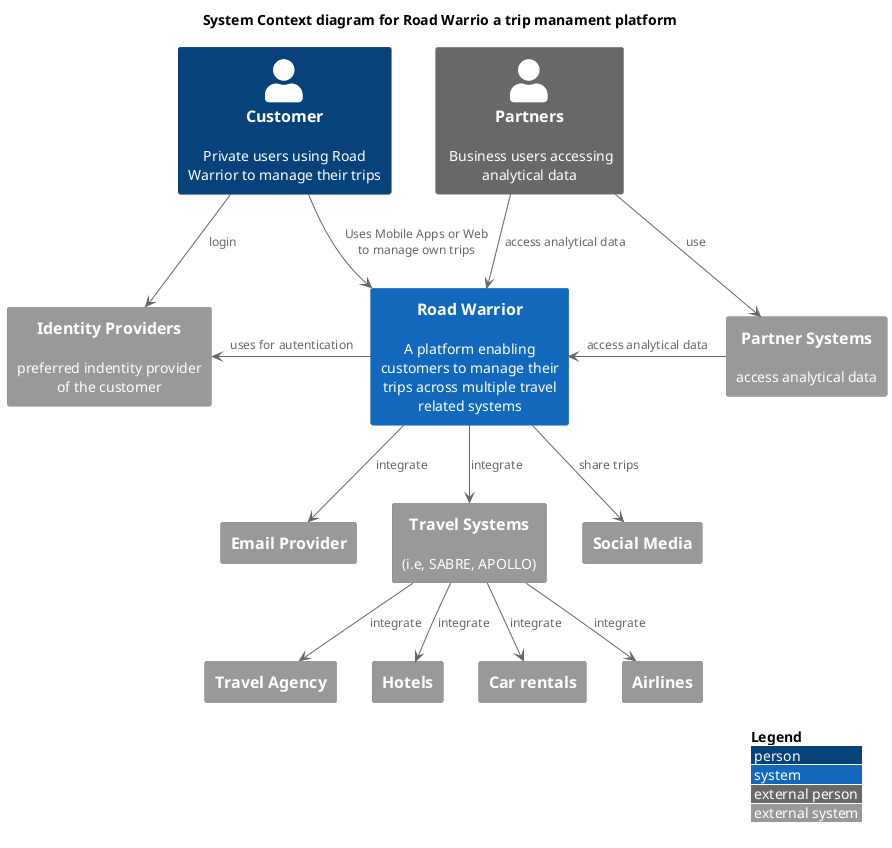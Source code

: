 @startuml
!include <C4/C4_Context>

LAYOUT_WITH_LEGEND()

title System Context diagram for Road Warrio a trip manament platform

Person(customer, "Customer", "Private users using Road Warrior to manage their trips") 
Person_Ext(partnerUser, "Partners", " Business users accessing analytical data")
System(system, "Road Warrior", "A platform enabling customers to manage their trips across multiple travel related systems") 
System_Ext(travelAgency, "Travel Agency")
System_Ext(emailProvider, "Email Provider")
System_Ext(hotels, "Hotels")
System_Ext(carRentals, "Car rentals")
System_Ext(airlines, "Airlines")
System_Ext(travelSystems, "Travel Systems", "(i.e, SABRE, APOLLO)")
System_Ext(socialMedia, "Social Media")
System_Ext(partnerSystems, "Partner Systems", "access analytical data")
System_Ext(idps, "Identity Providers", "preferred indentity provider of the customer")

customer --> system : Uses Mobile Apps or Web to manage own trips
customer --> idps: login
partnerUser --> system: access analytical data
partnerUser --> partnerSystems: use
system --> travelSystems : integrate
system -L-> idps: uses for autentication 
travelSystems --> travelAgency : integrate
travelSystems --> hotels : integrate
travelSystems --> carRentals : integrate
travelSystems --> airlines : integrate
system --> emailProvider: integrate
system --> socialMedia: share trips
partnerSystems -L-> system: access analytical data

@enduml

